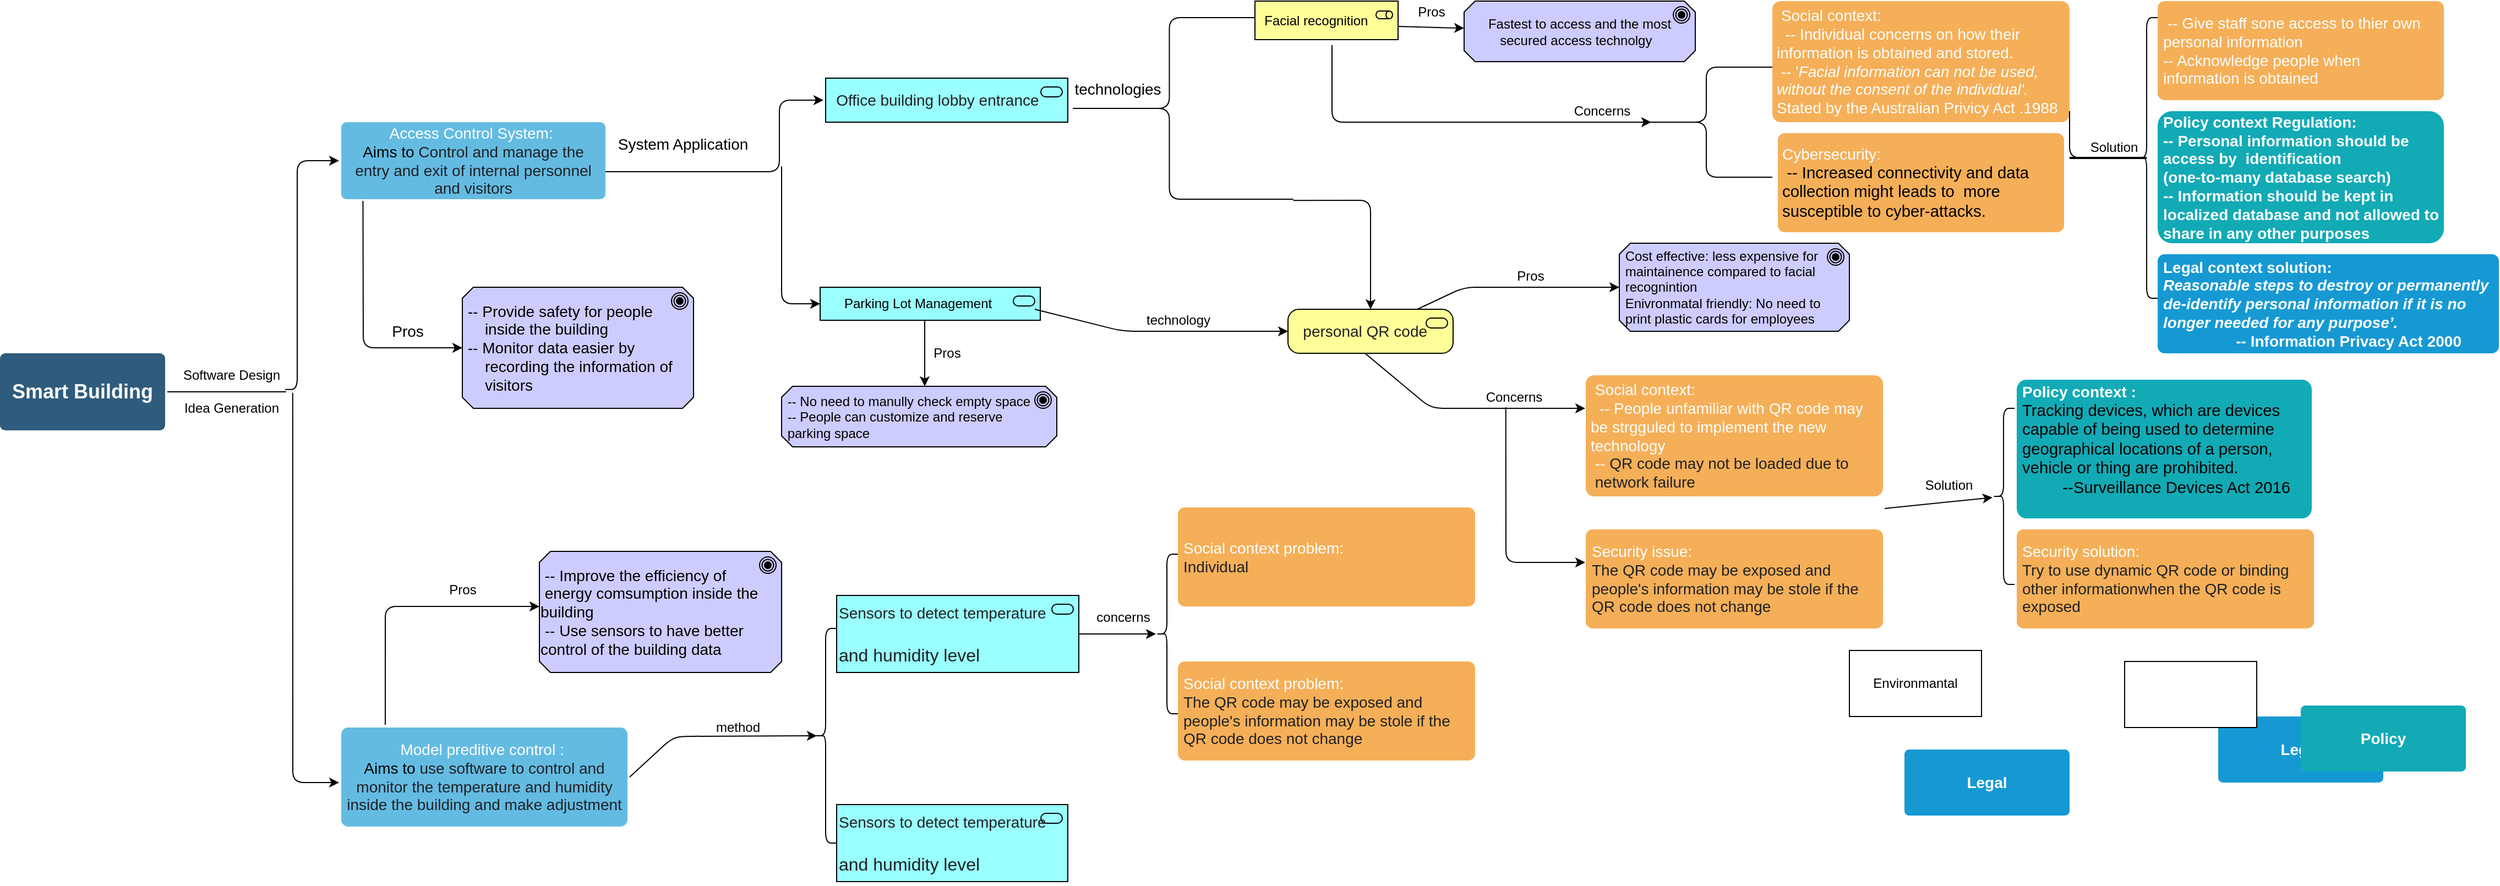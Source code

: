 <mxfile version="13.10.0" type="github">
  <diagram id="6a731a19-8d31-9384-78a2-239565b7b9f0" name="Page-1">
    <mxGraphModel dx="487" dy="197" grid="1" gridSize="10" guides="1" tooltips="1" connect="1" arrows="1" fold="1" page="1" pageScale="1" pageWidth="1169" pageHeight="827" background="#ffffff" math="0" shadow="0">
      <root>
        <mxCell id="0" />
        <mxCell id="1" parent="0" />
        <mxCell id="1749" value="&lt;font style=&quot;font-size: 18px&quot;&gt;Smart Building&lt;/font&gt;" style="rounded=1;whiteSpace=wrap;html=1;shadow=0;labelBackgroundColor=none;strokeColor=none;strokeWidth=3;fillColor=#2F5B7C;fontFamily=Helvetica;fontSize=16;fontColor=#FFFFFF;align=center;fontStyle=1;spacing=5;arcSize=7;perimeterSpacing=2;" parent="1" vertex="1">
          <mxGeometry x="60" y="330" width="150" height="70" as="geometry" />
        </mxCell>
        <mxCell id="1760" value="Legal" style="rounded=1;whiteSpace=wrap;html=1;shadow=0;labelBackgroundColor=none;strokeColor=none;strokeWidth=3;fillColor=#1699d3;fontFamily=Helvetica;fontSize=14;fontColor=#FFFFFF;align=center;spacing=5;fontStyle=1;arcSize=7;perimeterSpacing=2;" parent="1" vertex="1">
          <mxGeometry x="2075" y="660" width="150" height="60" as="geometry" />
        </mxCell>
        <mxCell id="1761" value="Access Control System&lt;font style=&quot;font-size: 14px&quot;&gt;:&amp;nbsp; &lt;br&gt;&lt;font color=&quot;#000000&quot;&gt;Aims to&lt;/font&gt;&amp;nbsp;&lt;span style=&quot;color: rgb(32 , 33 , 36) ; font-family: &amp;#34;arial&amp;#34; , sans-serif ; text-align: left&quot;&gt;&lt;font&gt;Control and manage the entry and exit of internal personnel and visitors&lt;/font&gt;&lt;/span&gt;&lt;/font&gt;" style="rounded=1;whiteSpace=wrap;html=1;shadow=0;labelBackgroundColor=none;strokeColor=none;strokeWidth=3;fillColor=#64bbe2;fontFamily=Helvetica;fontSize=14;fontColor=#FFFFFF;align=center;spacing=5;arcSize=7;perimeterSpacing=2;" parent="1" vertex="1">
          <mxGeometry x="370" y="120" width="240" height="70" as="geometry" />
        </mxCell>
        <mxCell id="1765" value="&lt;div style=&quot;text-align: left&quot;&gt;&lt;span&gt;&amp;nbsp;Social context:&lt;/span&gt;&lt;/div&gt;&lt;div style=&quot;text-align: left&quot;&gt;&lt;span&gt;&amp;nbsp; -- Individual concerns on how their information is obtained and stored.&amp;nbsp;&lt;/span&gt;&lt;/div&gt;&lt;div style=&quot;text-align: left&quot;&gt;&amp;nbsp;-- &#39;&lt;i&gt;Facial information can not be used,&lt;/i&gt;&lt;/div&gt;&lt;div style=&quot;text-align: left&quot;&gt;&lt;i&gt;without the consent of the individual&#39;.&lt;/i&gt; Stated by the Australian Privicy Act .1988&lt;/div&gt;" style="rounded=1;whiteSpace=wrap;html=1;shadow=0;labelBackgroundColor=none;strokeColor=none;strokeWidth=3;fillColor=#f5af58;fontFamily=Helvetica;fontSize=14;fontColor=#FFFFFF;align=center;spacing=5;arcSize=7;perimeterSpacing=2;" parent="1" vertex="1">
          <mxGeometry x="1670" y="10" width="270" height="110" as="geometry" />
        </mxCell>
        <mxCell id="1771" value="Policy" style="rounded=1;whiteSpace=wrap;html=1;shadow=0;labelBackgroundColor=none;strokeColor=none;strokeWidth=3;fillColor=#12aab5;fontFamily=Helvetica;fontSize=14;fontColor=#FFFFFF;align=center;spacing=5;fontStyle=1;arcSize=7;perimeterSpacing=2;" parent="1" vertex="1">
          <mxGeometry x="2150" y="650.0" width="150" height="60" as="geometry" />
        </mxCell>
        <mxCell id="OQ3E1-0agg7yZBkhoX3U-1786" value="" style="endArrow=none;html=1;exitX=1;exitY=0.5;exitDx=0;exitDy=0;" edge="1" parent="1" source="1749">
          <mxGeometry width="50" height="50" relative="1" as="geometry">
            <mxPoint x="380" y="390" as="sourcePoint" />
            <mxPoint x="320" y="365" as="targetPoint" />
          </mxGeometry>
        </mxCell>
        <mxCell id="OQ3E1-0agg7yZBkhoX3U-1787" value="Software Design" style="text;html=1;align=center;verticalAlign=middle;resizable=0;points=[];autosize=1;" vertex="1" parent="1">
          <mxGeometry x="220" y="340" width="100" height="20" as="geometry" />
        </mxCell>
        <mxCell id="OQ3E1-0agg7yZBkhoX3U-1788" value="Idea Generation" style="text;html=1;align=center;verticalAlign=middle;resizable=0;points=[];autosize=1;" vertex="1" parent="1">
          <mxGeometry x="220" y="370" width="100" height="20" as="geometry" />
        </mxCell>
        <mxCell id="OQ3E1-0agg7yZBkhoX3U-1792" value="" style="edgeStyle=elbowEdgeStyle;elbow=horizontal;endArrow=classic;html=1;exitX=0.99;exitY=1.143;exitDx=0;exitDy=0;exitPerimeter=0;entryX=0;entryY=0.5;entryDx=0;entryDy=0;" edge="1" parent="1" source="OQ3E1-0agg7yZBkhoX3U-1787" target="1761">
          <mxGeometry width="50" height="50" relative="1" as="geometry">
            <mxPoint x="340" y="280" as="sourcePoint" />
            <mxPoint x="390" y="230" as="targetPoint" />
            <Array as="points">
              <mxPoint x="330" y="250" />
              <mxPoint x="370" y="215" />
              <mxPoint x="350" y="190" />
              <mxPoint x="340" y="210" />
            </Array>
          </mxGeometry>
        </mxCell>
        <mxCell id="OQ3E1-0agg7yZBkhoX3U-1794" value="Environmantal" style="whiteSpace=wrap;html=1;" vertex="1" parent="1">
          <mxGeometry x="1740" y="600" width="120" height="60" as="geometry" />
        </mxCell>
        <mxCell id="OQ3E1-0agg7yZBkhoX3U-1795" value="" style="edgeStyle=elbowEdgeStyle;elbow=horizontal;endArrow=classic;html=1;exitX=1;exitY=0.5;exitDx=0;exitDy=0;" edge="1" parent="1">
          <mxGeometry width="50" height="50" relative="1" as="geometry">
            <mxPoint x="610" y="165" as="sourcePoint" />
            <mxPoint x="808" y="100" as="targetPoint" />
            <Array as="points">
              <mxPoint x="768" y="120" />
              <mxPoint x="708" y="140" />
              <mxPoint x="688" y="140" />
            </Array>
          </mxGeometry>
        </mxCell>
        <mxCell id="OQ3E1-0agg7yZBkhoX3U-1797" value="&lt;font style=&quot;font-size: 14px&quot;&gt;System Application&lt;/font&gt;" style="edgeLabel;html=1;align=center;verticalAlign=middle;resizable=0;points=[];" vertex="1" connectable="0" parent="OQ3E1-0agg7yZBkhoX3U-1795">
          <mxGeometry x="-0.558" y="6" relative="1" as="geometry">
            <mxPoint x="12" y="-19" as="offset" />
          </mxGeometry>
        </mxCell>
        <mxCell id="OQ3E1-0agg7yZBkhoX3U-1798" value="" style="whiteSpace=wrap;html=1;" vertex="1" parent="1">
          <mxGeometry x="1990" y="610" width="120" height="60" as="geometry" />
        </mxCell>
        <mxCell id="OQ3E1-0agg7yZBkhoX3U-1801" value="&lt;pre class=&quot;tw-data-text tw-text-large XcVN5d tw-ta&quot; id=&quot;tw-target-text&quot; dir=&quot;ltr&quot; style=&quot;line-height: 36px ; border: none ; padding: 2px 0.14em 2px 0px ; position: relative ; margin-top: -2px ; margin-bottom: -2px ; resize: none ; font-family: inherit ; overflow: hidden ; text-align: left ; width: 277px ; overflow-wrap: break-word ; color: rgb(32 , 33 , 36)&quot;&gt;&lt;span lang=&quot;en&quot;&gt;&lt;font style=&quot;font-size: 14px&quot;&gt;          Office building lobby entrance&lt;/font&gt;&lt;/span&gt;&lt;/pre&gt;" style="html=1;outlineConnect=0;whiteSpace=wrap;fillColor=#99ffff;shape=mxgraph.archimate.application;appType=service" vertex="1" parent="1">
          <mxGeometry x="810" y="80" width="220" height="40" as="geometry" />
        </mxCell>
        <mxCell id="OQ3E1-0agg7yZBkhoX3U-1803" value="&lt;font style=&quot;font-size: 14px&quot;&gt;Pros&lt;/font&gt;" style="text;html=1;align=center;verticalAlign=middle;resizable=0;points=[];autosize=1;" vertex="1" parent="1">
          <mxGeometry x="410" y="300" width="40" height="20" as="geometry" />
        </mxCell>
        <mxCell id="OQ3E1-0agg7yZBkhoX3U-1804" value="&lt;div style=&quot;text-align: left&quot;&gt;&lt;span style=&quot;font-size: 14px&quot;&gt;&amp;nbsp;-- Provide safety for people&amp;nbsp; &amp;nbsp; &amp;nbsp; &amp;nbsp; &amp;nbsp; &amp;nbsp; &amp;nbsp; &amp;nbsp;inside the building&lt;/span&gt;&lt;/div&gt;&lt;font style=&quot;font-size: 14px&quot;&gt;&lt;div style=&quot;text-align: left&quot;&gt;&lt;span&gt;&amp;nbsp;-- Monitor data easier by&amp;nbsp; &amp;nbsp; &amp;nbsp; &amp;nbsp; &amp;nbsp; &amp;nbsp; &amp;nbsp; &amp;nbsp; &amp;nbsp; &amp;nbsp;recording the information of&amp;nbsp; &amp;nbsp; &amp;nbsp; &amp;nbsp; &amp;nbsp;visitors&lt;/span&gt;&lt;/div&gt;&lt;/font&gt;" style="html=1;outlineConnect=0;whiteSpace=wrap;fillColor=#ccccff;shape=mxgraph.archimate.motiv;motivType=goal" vertex="1" parent="1">
          <mxGeometry x="480" y="270" width="210" height="110" as="geometry" />
        </mxCell>
        <mxCell id="OQ3E1-0agg7yZBkhoX3U-1809" value="&amp;nbsp; &amp;nbsp; &amp;nbsp; Parking Lot Management" style="html=1;outlineConnect=0;whiteSpace=wrap;fillColor=#99ffff;shape=mxgraph.archimate.application;appType=service;align=left;" vertex="1" parent="1">
          <mxGeometry x="805" y="270" width="200" height="30" as="geometry" />
        </mxCell>
        <mxCell id="OQ3E1-0agg7yZBkhoX3U-1814" value="&lt;pre class=&quot;tw-data-text tw-text-large XcVN5d tw-ta&quot; id=&quot;tw-target-text&quot; dir=&quot;ltr&quot; style=&quot;line-height: 36px ; border: none ; padding: 2px 0.14em 2px 0px ; position: relative ; margin-top: -2px ; margin-bottom: -2px ; resize: none ; font-family: inherit ; overflow: hidden ; width: 277px ; overflow-wrap: break-word ; color: rgb(32 , 33 , 36)&quot;&gt;&lt;span lang=&quot;en&quot;&gt;&lt;font style=&quot;font-size: 14px&quot;&gt;Sensors to detect temperature &lt;/font&gt;&lt;/span&gt;&lt;/pre&gt;&lt;pre class=&quot;tw-data-text tw-text-large XcVN5d tw-ta&quot; id=&quot;tw-target-text&quot; dir=&quot;ltr&quot; style=&quot;line-height: 36px ; border: none ; padding: 2px 0.14em 2px 0px ; position: relative ; margin-top: -2px ; margin-bottom: -2px ; resize: none ; font-family: inherit ; overflow: hidden ; width: 277px ; overflow-wrap: break-word ; color: rgb(32 , 33 , 36)&quot;&gt;&lt;font size=&quot;3&quot;&gt;and humidity level&lt;/font&gt;&lt;/pre&gt;" style="html=1;outlineConnect=0;whiteSpace=wrap;fillColor=#99ffff;shape=mxgraph.archimate.application;appType=service;align=left;" vertex="1" parent="1">
          <mxGeometry x="820" y="550" width="220" height="70" as="geometry" />
        </mxCell>
        <mxCell id="OQ3E1-0agg7yZBkhoX3U-1815" value="" style="shape=curlyBracket;whiteSpace=wrap;html=1;rounded=1;size=0.45;" vertex="1" parent="1">
          <mxGeometry x="1030" y="25" width="205" height="165" as="geometry" />
        </mxCell>
        <mxCell id="OQ3E1-0agg7yZBkhoX3U-1823" value="" style="endArrow=classic;html=1;" edge="1" parent="1" target="OQ3E1-0agg7yZBkhoX3U-1809">
          <mxGeometry width="50" height="50" relative="1" as="geometry">
            <mxPoint x="770" y="160" as="sourcePoint" />
            <mxPoint x="1130" y="160" as="targetPoint" />
            <Array as="points">
              <mxPoint x="770" y="285" />
            </Array>
          </mxGeometry>
        </mxCell>
        <mxCell id="OQ3E1-0agg7yZBkhoX3U-1825" value="&lt;font style=&quot;font-size: 14px&quot;&gt;technologies&lt;/font&gt;" style="text;html=1;align=center;verticalAlign=middle;resizable=0;points=[];autosize=1;" vertex="1" parent="1">
          <mxGeometry x="1030" y="80" width="90" height="20" as="geometry" />
        </mxCell>
        <mxCell id="OQ3E1-0agg7yZBkhoX3U-1826" value="&amp;nbsp; Facial&amp;nbsp;recognition" style="html=1;outlineConnect=0;whiteSpace=wrap;fillColor=#ffff99;shape=mxgraph.archimate.application;appType=role;align=left;" vertex="1" parent="1">
          <mxGeometry x="1200" y="10" width="130" height="35" as="geometry" />
        </mxCell>
        <mxCell id="OQ3E1-0agg7yZBkhoX3U-1828" value="&lt;pre class=&quot;tw-data-text tw-text-large XcVN5d tw-ta&quot; id=&quot;tw-target-text&quot; dir=&quot;ltr&quot; style=&quot;line-height: 36px ; border: none ; padding: 2px 0.14em 2px 0px ; position: relative ; margin-top: -2px ; margin-bottom: -2px ; resize: none ; font-family: inherit ; overflow: hidden ; width: 277px ; overflow-wrap: break-word ; color: rgb(32 , 33 , 36)&quot;&gt;&lt;span lang=&quot;en&quot;&gt;&lt;font style=&quot;font-size: 14px&quot;&gt;   personal QR code&lt;/font&gt;&lt;/span&gt;&lt;/pre&gt;" style="html=1;outlineConnect=0;whiteSpace=wrap;fillColor=#ffff99;shape=mxgraph.archimate.business;busType=service;align=left;" vertex="1" parent="1">
          <mxGeometry x="1230" y="290" width="150" height="40" as="geometry" />
        </mxCell>
        <mxCell id="OQ3E1-0agg7yZBkhoX3U-1830" value="" style="endArrow=classic;html=1;exitX=0.089;exitY=0.993;exitDx=0;exitDy=0;exitPerimeter=0;entryX=0;entryY=0.5;entryDx=0;entryDy=0;entryPerimeter=0;" edge="1" parent="1" source="1761" target="OQ3E1-0agg7yZBkhoX3U-1804">
          <mxGeometry width="50" height="50" relative="1" as="geometry">
            <mxPoint x="620" y="320" as="sourcePoint" />
            <mxPoint x="670" y="270" as="targetPoint" />
            <Array as="points">
              <mxPoint x="390" y="325" />
            </Array>
          </mxGeometry>
        </mxCell>
        <mxCell id="OQ3E1-0agg7yZBkhoX3U-1833" value="" style="endArrow=classic;html=1;" edge="1" parent="1" target="OQ3E1-0agg7yZBkhoX3U-1835">
          <mxGeometry width="50" height="50" relative="1" as="geometry">
            <mxPoint x="1330" y="33" as="sourcePoint" />
            <mxPoint x="1410" y="20" as="targetPoint" />
          </mxGeometry>
        </mxCell>
        <mxCell id="OQ3E1-0agg7yZBkhoX3U-1834" value="Pros" style="text;html=1;align=center;verticalAlign=middle;resizable=0;points=[];autosize=1;" vertex="1" parent="1">
          <mxGeometry x="1340" y="10" width="40" height="20" as="geometry" />
        </mxCell>
        <mxCell id="OQ3E1-0agg7yZBkhoX3U-1835" value="Fastest to access and the most secured access technolgy&amp;nbsp;&amp;nbsp;" style="html=1;outlineConnect=0;whiteSpace=wrap;fillColor=#ccccff;shape=mxgraph.archimate.motiv;motivType=goal" vertex="1" parent="1">
          <mxGeometry x="1390" y="10" width="210" height="55" as="geometry" />
        </mxCell>
        <mxCell id="OQ3E1-0agg7yZBkhoX3U-1837" value="" style="endArrow=classic;html=1;" edge="1" parent="1">
          <mxGeometry width="50" height="50" relative="1" as="geometry">
            <mxPoint x="1270" y="50" as="sourcePoint" />
            <mxPoint x="1560" y="120" as="targetPoint" />
            <Array as="points">
              <mxPoint x="1270" y="120" />
            </Array>
          </mxGeometry>
        </mxCell>
        <mxCell id="OQ3E1-0agg7yZBkhoX3U-1838" value="Concerns" style="text;html=1;align=center;verticalAlign=middle;resizable=0;points=[];autosize=1;" vertex="1" parent="1">
          <mxGeometry x="1480" y="100" width="70" height="20" as="geometry" />
        </mxCell>
        <mxCell id="OQ3E1-0agg7yZBkhoX3U-1840" value="Policy context Regulation:&lt;br&gt;-- Personal information should be access by&amp;nbsp; identification&lt;br&gt;(one-to-many database search)&lt;br&gt;-- Information should be kept in localized database and not allowed to share in any other purposes" style="rounded=1;whiteSpace=wrap;html=1;shadow=0;labelBackgroundColor=none;strokeColor=none;strokeWidth=3;fillColor=#12aab5;fontFamily=Helvetica;fontSize=14;fontColor=#FFFFFF;align=left;spacing=5;fontStyle=1;arcSize=11;perimeterSpacing=2;" vertex="1" parent="1">
          <mxGeometry x="2020" y="110" width="260" height="120" as="geometry" />
        </mxCell>
        <mxCell id="OQ3E1-0agg7yZBkhoX3U-1841" value="Legal context solution:&amp;nbsp;&lt;br&gt;&lt;i&gt;Reasonable steps to destroy or permanently de-identify personal information if it is no longer needed for any purpose’.&amp;nbsp;&lt;/i&gt; &lt;br&gt;&amp;nbsp; &amp;nbsp; &amp;nbsp; &amp;nbsp; &amp;nbsp; &amp;nbsp; &amp;nbsp; &amp;nbsp; &amp;nbsp;-- Information Privacy Act 2000" style="rounded=1;whiteSpace=wrap;html=1;shadow=0;labelBackgroundColor=none;strokeColor=none;strokeWidth=3;fillColor=#1699d3;fontFamily=Helvetica;fontSize=14;fontColor=#FFFFFF;align=left;spacing=5;fontStyle=1;arcSize=7;perimeterSpacing=2;" vertex="1" parent="1">
          <mxGeometry x="2020" y="240" width="310" height="90" as="geometry" />
        </mxCell>
        <mxCell id="OQ3E1-0agg7yZBkhoX3U-1844" value="" style="shape=curlyBracket;whiteSpace=wrap;html=1;rounded=1;size=0.5;" vertex="1" parent="1">
          <mxGeometry x="1550" y="70" width="120" height="100" as="geometry" />
        </mxCell>
        <mxCell id="OQ3E1-0agg7yZBkhoX3U-1850" value="&lt;div style=&quot;text-align: left&quot;&gt;&lt;span&gt;Cybersecurity:&lt;/span&gt;&lt;/div&gt;&lt;div style=&quot;text-align: left&quot;&gt;&lt;span id=&quot;docs-internal-guid-464443f5-7fff-3725-f938-a6052675c688&quot;&gt;&lt;span style=&quot;font-size: 11pt ; font-family: &amp;#34;arial&amp;#34; ; color: rgb(0 , 0 , 0) ; background-color: transparent ; vertical-align: baseline&quot;&gt;&amp;nbsp;-- Increased connectivity and data collection might leads to&amp;nbsp; more susceptible to cyber-attacks.&lt;/span&gt;&lt;/span&gt;&lt;span&gt;&lt;br&gt;&lt;/span&gt;&lt;/div&gt;" style="rounded=1;whiteSpace=wrap;html=1;shadow=0;labelBackgroundColor=none;strokeColor=none;strokeWidth=3;fillColor=#f5af58;fontFamily=Helvetica;fontSize=14;fontColor=#FFFFFF;align=center;spacing=5;arcSize=7;perimeterSpacing=2;" vertex="1" parent="1">
          <mxGeometry x="1675" y="130" width="260" height="90" as="geometry" />
        </mxCell>
        <mxCell id="OQ3E1-0agg7yZBkhoX3U-1852" value="" style="shape=curlyBracket;whiteSpace=wrap;html=1;rounded=1;" vertex="1" parent="1">
          <mxGeometry x="2000" y="25" width="20" height="255" as="geometry" />
        </mxCell>
        <mxCell id="OQ3E1-0agg7yZBkhoX3U-1856" value="" style="line;strokeWidth=2;html=1;" vertex="1" parent="1">
          <mxGeometry x="1940" y="132.5" width="70" height="40" as="geometry" />
        </mxCell>
        <mxCell id="OQ3E1-0agg7yZBkhoX3U-1857" value="Solution" style="text;html=1;align=center;verticalAlign=middle;resizable=0;points=[];autosize=1;" vertex="1" parent="1">
          <mxGeometry x="1950" y="132.5" width="60" height="20" as="geometry" />
        </mxCell>
        <mxCell id="OQ3E1-0agg7yZBkhoX3U-1861" value="&lt;div&gt;&amp;nbsp;-- Give staff sone access to thier own personal information&lt;/div&gt;&lt;div&gt;-- Acknowledge people when information is obtained&amp;nbsp;&lt;/div&gt;" style="rounded=1;whiteSpace=wrap;html=1;shadow=0;labelBackgroundColor=none;strokeColor=none;strokeWidth=3;fillColor=#f5af58;fontFamily=Helvetica;fontSize=14;fontColor=#FFFFFF;align=left;spacing=5;arcSize=7;perimeterSpacing=2;" vertex="1" parent="1">
          <mxGeometry x="2020" y="10" width="260" height="90" as="geometry" />
        </mxCell>
        <mxCell id="OQ3E1-0agg7yZBkhoX3U-1865" value="" style="edgeStyle=elbowEdgeStyle;html=1;endArrow=none;elbow=vertical" edge="1" parent="1">
          <mxGeometry width="100" height="75" relative="1" as="geometry">
            <mxPoint x="1940" y="110" as="sourcePoint" />
            <mxPoint x="2010" y="153" as="targetPoint" />
            <Array as="points">
              <mxPoint x="2050" y="152.5" />
            </Array>
          </mxGeometry>
        </mxCell>
        <mxCell id="OQ3E1-0agg7yZBkhoX3U-1867" value="" style="endArrow=classic;html=1;exitX=0.999;exitY=1.007;exitDx=0;exitDy=0;exitPerimeter=0;" edge="1" parent="1" source="OQ3E1-0agg7yZBkhoX3U-1815" target="OQ3E1-0agg7yZBkhoX3U-1828">
          <mxGeometry width="50" height="50" relative="1" as="geometry">
            <mxPoint x="1140" y="220" as="sourcePoint" />
            <mxPoint x="1190" y="170" as="targetPoint" />
            <Array as="points">
              <mxPoint x="1305" y="191" />
            </Array>
          </mxGeometry>
        </mxCell>
        <mxCell id="OQ3E1-0agg7yZBkhoX3U-1870" value="Pros" style="text;html=1;align=center;verticalAlign=middle;resizable=0;points=[];autosize=1;" vertex="1" parent="1">
          <mxGeometry x="1430" y="250" width="40" height="20" as="geometry" />
        </mxCell>
        <mxCell id="OQ3E1-0agg7yZBkhoX3U-1872" value="&amp;nbsp;Cost effective: less expensive for&amp;nbsp; &amp;nbsp; &amp;nbsp;maintainence compared to facial&amp;nbsp; &amp;nbsp;recognintion&lt;br&gt;&amp;nbsp;Enivronmatal friendly: No need to&amp;nbsp; &amp;nbsp;print plastic cards for employees" style="html=1;outlineConnect=0;whiteSpace=wrap;fillColor=#ccccff;shape=mxgraph.archimate.motiv;motivType=goal;align=left;" vertex="1" parent="1">
          <mxGeometry x="1531" y="230" width="209" height="80" as="geometry" />
        </mxCell>
        <mxCell id="OQ3E1-0agg7yZBkhoX3U-1874" value="" style="endArrow=classic;html=1;entryX=0;entryY=0.5;entryDx=0;entryDy=0;entryPerimeter=0;" edge="1" parent="1" source="OQ3E1-0agg7yZBkhoX3U-1828" target="OQ3E1-0agg7yZBkhoX3U-1872">
          <mxGeometry width="50" height="50" relative="1" as="geometry">
            <mxPoint x="1660" y="260" as="sourcePoint" />
            <mxPoint x="1710" y="210" as="targetPoint" />
            <Array as="points">
              <mxPoint x="1390" y="270" />
            </Array>
          </mxGeometry>
        </mxCell>
        <mxCell id="OQ3E1-0agg7yZBkhoX3U-1875" value="" style="endArrow=classic;html=1;" edge="1" parent="1">
          <mxGeometry width="50" height="50" relative="1" as="geometry">
            <mxPoint x="1300" y="330" as="sourcePoint" />
            <mxPoint x="1500" y="380" as="targetPoint" />
            <Array as="points">
              <mxPoint x="1360" y="380" />
            </Array>
          </mxGeometry>
        </mxCell>
        <mxCell id="OQ3E1-0agg7yZBkhoX3U-1876" value="Concerns" style="text;html=1;align=center;verticalAlign=middle;resizable=0;points=[];autosize=1;" vertex="1" parent="1">
          <mxGeometry x="1400" y="360" width="70" height="20" as="geometry" />
        </mxCell>
        <mxCell id="OQ3E1-0agg7yZBkhoX3U-1877" value="Policy context :&lt;br&gt;&lt;div&gt;&lt;span style=&quot;background-color: transparent ; color: rgb(0 , 0 , 0) ; font-family: &amp;#34;arial&amp;#34; ; font-size: 11pt ; font-weight: normal&quot;&gt;Tracking devices, which are devices capable of being used to determine geographical locations of a person, vehicle or thing are prohibited.&lt;/span&gt;&lt;/div&gt;&lt;span style=&quot;font-weight: normal&quot; id=&quot;docs-internal-guid-af035585-7fff-b4e9-70bb-cd1d4c109b5f&quot;&gt;&lt;span style=&quot;font-size: 11pt ; font-family: &amp;#34;arial&amp;#34; ; color: rgb(0 , 0 , 0) ; background-color: transparent ; vertical-align: baseline&quot;&gt;&amp;nbsp; &amp;nbsp; &amp;nbsp; &amp;nbsp; &amp;nbsp;--Surveillance Devices Act 2016&lt;/span&gt;&lt;/span&gt;&lt;div&gt;&lt;br&gt;&lt;/div&gt;" style="rounded=1;whiteSpace=wrap;html=1;shadow=0;labelBackgroundColor=none;strokeColor=none;strokeWidth=3;fillColor=#12aab5;fontFamily=Helvetica;fontSize=14;fontColor=#FFFFFF;align=left;spacing=5;fontStyle=1;arcSize=7;perimeterSpacing=2;" vertex="1" parent="1">
          <mxGeometry x="1892" y="354" width="268" height="126" as="geometry" />
        </mxCell>
        <mxCell id="OQ3E1-0agg7yZBkhoX3U-1878" value="Legal" style="rounded=1;whiteSpace=wrap;html=1;shadow=0;labelBackgroundColor=none;strokeColor=none;strokeWidth=3;fillColor=#1699d3;fontFamily=Helvetica;fontSize=14;fontColor=#FFFFFF;align=center;spacing=5;fontStyle=1;arcSize=7;perimeterSpacing=2;" vertex="1" parent="1">
          <mxGeometry x="1790" y="690" width="150" height="60" as="geometry" />
        </mxCell>
        <mxCell id="OQ3E1-0agg7yZBkhoX3U-1880" value="&lt;div style=&quot;text-align: left&quot;&gt;&lt;span&gt;&amp;nbsp;Social context:&lt;/span&gt;&lt;/div&gt;&lt;div style=&quot;text-align: left&quot;&gt;&lt;span&gt;&amp;nbsp; -- People unfamiliar with QR code may be strgguled to implement the new technology&lt;/span&gt;&lt;/div&gt;&lt;div style=&quot;text-align: left&quot;&gt;&lt;span&gt;&amp;nbsp;--&amp;nbsp;&lt;/span&gt;&lt;span style=&quot;color: rgb(32 , 33 , 36) ; font-family: inherit&quot;&gt;&lt;font style=&quot;font-size: 14px&quot;&gt;QR code may not be loaded due to&amp;nbsp; &amp;nbsp;network failure&lt;/font&gt;&lt;/span&gt;&lt;/div&gt;" style="rounded=1;whiteSpace=wrap;html=1;shadow=0;labelBackgroundColor=none;strokeColor=none;strokeWidth=3;fillColor=#f5af58;fontFamily=Helvetica;fontSize=14;fontColor=#FFFFFF;align=center;spacing=5;arcSize=7;perimeterSpacing=2;" vertex="1" parent="1">
          <mxGeometry x="1500.5" y="350" width="270" height="110" as="geometry" />
        </mxCell>
        <mxCell id="OQ3E1-0agg7yZBkhoX3U-1881" value="" style="endArrow=classic;html=1;exitX=0.398;exitY=0.957;exitDx=0;exitDy=0;exitPerimeter=0;" edge="1" parent="1" source="OQ3E1-0agg7yZBkhoX3U-1876">
          <mxGeometry width="50" height="50" relative="1" as="geometry">
            <mxPoint x="1730" y="240" as="sourcePoint" />
            <mxPoint x="1500" y="520" as="targetPoint" />
            <Array as="points">
              <mxPoint x="1428" y="520" />
            </Array>
          </mxGeometry>
        </mxCell>
        <mxCell id="OQ3E1-0agg7yZBkhoX3U-1882" value="&lt;div&gt;Security issue:&lt;/div&gt;&lt;span style=&quot;color: rgb(32 , 33 , 36) ; font-family: &amp;#34;arial&amp;#34; , sans-serif&quot;&gt;&lt;font style=&quot;font-size: 14px&quot;&gt;The QR code may be exposed and people&#39;s information may be stole if the QR code does not change&lt;/font&gt;&lt;/span&gt;" style="rounded=1;whiteSpace=wrap;html=1;shadow=0;labelBackgroundColor=none;strokeColor=none;strokeWidth=3;fillColor=#f5af58;fontFamily=Helvetica;fontSize=14;fontColor=#FFFFFF;align=left;spacing=5;arcSize=7;perimeterSpacing=2;" vertex="1" parent="1">
          <mxGeometry x="1500.5" y="490" width="270" height="90" as="geometry" />
        </mxCell>
        <mxCell id="OQ3E1-0agg7yZBkhoX3U-1883" value="" style="endArrow=classic;html=1;" edge="1" parent="1" target="OQ3E1-0agg7yZBkhoX3U-1886">
          <mxGeometry width="50" height="50" relative="1" as="geometry">
            <mxPoint x="1772" y="471" as="sourcePoint" />
            <mxPoint x="1870" y="512" as="targetPoint" />
          </mxGeometry>
        </mxCell>
        <mxCell id="OQ3E1-0agg7yZBkhoX3U-1885" value="Solution" style="text;html=1;align=center;verticalAlign=middle;resizable=0;points=[];autosize=1;" vertex="1" parent="1">
          <mxGeometry x="1800" y="440" width="60" height="20" as="geometry" />
        </mxCell>
        <mxCell id="OQ3E1-0agg7yZBkhoX3U-1886" value="" style="shape=curlyBracket;whiteSpace=wrap;html=1;rounded=1;size=0.5;" vertex="1" parent="1">
          <mxGeometry x="1870" y="380" width="20" height="160" as="geometry" />
        </mxCell>
        <mxCell id="OQ3E1-0agg7yZBkhoX3U-1888" value="&lt;div&gt;Security solution:&lt;/div&gt;&lt;font color=&quot;#202124&quot; face=&quot;arial, sans-serif&quot;&gt;Try to use dynamic QR code or b&lt;/font&gt;&lt;span style=&quot;color: rgb(32 , 33 , 36) ; font-family: inherit&quot;&gt;&lt;font style=&quot;font-size: 14px&quot;&gt;inding other information&lt;/font&gt;&lt;/span&gt;&lt;span style=&quot;color: rgb(32 , 33 , 36) ; font-family: &amp;#34;arial&amp;#34; , sans-serif&quot;&gt;when the QR code is exposed&amp;nbsp;&lt;/span&gt;" style="rounded=1;whiteSpace=wrap;html=1;shadow=0;labelBackgroundColor=none;strokeColor=none;strokeWidth=3;fillColor=#f5af58;fontFamily=Helvetica;fontSize=14;fontColor=#FFFFFF;align=left;spacing=5;arcSize=7;perimeterSpacing=2;" vertex="1" parent="1">
          <mxGeometry x="1892" y="490" width="270" height="90" as="geometry" />
        </mxCell>
        <mxCell id="OQ3E1-0agg7yZBkhoX3U-1892" value="" style="endArrow=classic;html=1;" edge="1" parent="1">
          <mxGeometry width="50" height="50" relative="1" as="geometry">
            <mxPoint x="900" y="300" as="sourcePoint" />
            <mxPoint x="900" y="360" as="targetPoint" />
          </mxGeometry>
        </mxCell>
        <mxCell id="OQ3E1-0agg7yZBkhoX3U-1893" value="&amp;nbsp;-- No need to manully check empty space&lt;br&gt;&amp;nbsp;-- People can customize and reserve&amp;nbsp; &amp;nbsp; &amp;nbsp; &amp;nbsp; &amp;nbsp; &amp;nbsp; &amp;nbsp; &amp;nbsp;parking space&amp;nbsp;" style="html=1;outlineConnect=0;whiteSpace=wrap;fillColor=#ccccff;shape=mxgraph.archimate.motiv;motivType=goal;align=left;" vertex="1" parent="1">
          <mxGeometry x="770" y="360" width="250" height="55" as="geometry" />
        </mxCell>
        <mxCell id="OQ3E1-0agg7yZBkhoX3U-1894" value="Pros" style="text;html=1;align=center;verticalAlign=middle;resizable=0;points=[];autosize=1;" vertex="1" parent="1">
          <mxGeometry x="900" y="320" width="40" height="20" as="geometry" />
        </mxCell>
        <mxCell id="OQ3E1-0agg7yZBkhoX3U-1895" value="" style="endArrow=classic;html=1;entryX=0;entryY=0.5;entryDx=0;entryDy=0;entryPerimeter=0;" edge="1" parent="1" target="OQ3E1-0agg7yZBkhoX3U-1828">
          <mxGeometry width="50" height="50" relative="1" as="geometry">
            <mxPoint x="1000" y="290" as="sourcePoint" />
            <mxPoint x="1260" y="340" as="targetPoint" />
            <Array as="points">
              <mxPoint x="1080" y="310" />
            </Array>
          </mxGeometry>
        </mxCell>
        <mxCell id="OQ3E1-0agg7yZBkhoX3U-1896" value="technology" style="text;html=1;align=center;verticalAlign=middle;resizable=0;points=[];autosize=1;" vertex="1" parent="1">
          <mxGeometry x="1095" y="290" width="70" height="20" as="geometry" />
        </mxCell>
        <mxCell id="OQ3E1-0agg7yZBkhoX3U-1898" value="Model preditive control&amp;nbsp;&lt;font style=&quot;font-size: 14px&quot;&gt;:&amp;nbsp; &lt;br&gt;&lt;font color=&quot;#000000&quot;&gt;Aims to&lt;/font&gt;&amp;nbsp;&lt;span style=&quot;color: rgb(32 , 33 , 36) ; font-family: &amp;#34;arial&amp;#34; , sans-serif ; text-align: left&quot;&gt;&lt;font&gt;use software to control and monitor the temperature and humidity inside the building and make adjustment&lt;/font&gt;&lt;/span&gt;&lt;/font&gt;" style="rounded=1;whiteSpace=wrap;html=1;shadow=0;labelBackgroundColor=none;strokeColor=none;strokeWidth=3;fillColor=#64bbe2;fontFamily=Helvetica;fontSize=14;fontColor=#FFFFFF;align=center;spacing=5;arcSize=7;perimeterSpacing=2;" vertex="1" parent="1">
          <mxGeometry x="370" y="670" width="260" height="90" as="geometry" />
        </mxCell>
        <mxCell id="OQ3E1-0agg7yZBkhoX3U-1899" value="" style="endArrow=classic;html=1;exitX=1.059;exitY=-0.206;exitDx=0;exitDy=0;exitPerimeter=0;" edge="1" parent="1" source="OQ3E1-0agg7yZBkhoX3U-1788">
          <mxGeometry width="50" height="50" relative="1" as="geometry">
            <mxPoint x="360" y="390" as="sourcePoint" />
            <mxPoint x="368" y="720" as="targetPoint" />
            <Array as="points">
              <mxPoint x="326" y="720" />
            </Array>
          </mxGeometry>
        </mxCell>
        <mxCell id="OQ3E1-0agg7yZBkhoX3U-1900" value="" style="endArrow=classic;html=1;exitX=0.159;exitY=-0.005;exitDx=0;exitDy=0;exitPerimeter=0;" edge="1" parent="1" source="OQ3E1-0agg7yZBkhoX3U-1898">
          <mxGeometry width="50" height="50" relative="1" as="geometry">
            <mxPoint x="840" y="490" as="sourcePoint" />
            <mxPoint x="550" y="560" as="targetPoint" />
            <Array as="points">
              <mxPoint x="410" y="560" />
            </Array>
          </mxGeometry>
        </mxCell>
        <mxCell id="OQ3E1-0agg7yZBkhoX3U-1901" value="&lt;div style=&quot;text-align: left&quot;&gt;&lt;span style=&quot;font-size: 14px&quot;&gt;&amp;nbsp;-- Improve the efficiency of&amp;nbsp; &amp;nbsp; &amp;nbsp; &amp;nbsp; &amp;nbsp; &amp;nbsp; &amp;nbsp;energy&amp;nbsp;&lt;/span&gt;&lt;span style=&quot;font-size: 14px&quot;&gt;comsumption inside the building&lt;/span&gt;&lt;/div&gt;&lt;font style=&quot;font-size: 14px&quot;&gt;&lt;div style=&quot;text-align: left&quot;&gt;&lt;span&gt;&amp;nbsp;-- Use sensors to have better control of the building data&amp;nbsp;&amp;nbsp;&lt;/span&gt;&lt;/div&gt;&lt;/font&gt;" style="html=1;outlineConnect=0;whiteSpace=wrap;fillColor=#ccccff;shape=mxgraph.archimate.motiv;motivType=goal" vertex="1" parent="1">
          <mxGeometry x="550" y="510" width="220" height="110" as="geometry" />
        </mxCell>
        <mxCell id="OQ3E1-0agg7yZBkhoX3U-1902" value="Pros" style="text;html=1;align=center;verticalAlign=middle;resizable=0;points=[];autosize=1;" vertex="1" parent="1">
          <mxGeometry x="460" y="535" width="40" height="20" as="geometry" />
        </mxCell>
        <mxCell id="OQ3E1-0agg7yZBkhoX3U-1903" value="" style="endArrow=classic;html=1;exitX=1;exitY=0.5;exitDx=0;exitDy=0;entryX=0.1;entryY=0.5;entryDx=0;entryDy=0;entryPerimeter=0;" edge="1" parent="1" source="OQ3E1-0agg7yZBkhoX3U-1898" target="OQ3E1-0agg7yZBkhoX3U-1905">
          <mxGeometry width="50" height="50" relative="1" as="geometry">
            <mxPoint x="800" y="650" as="sourcePoint" />
            <mxPoint x="800" y="715" as="targetPoint" />
            <Array as="points">
              <mxPoint x="670" y="680" />
              <mxPoint x="680" y="678" />
            </Array>
          </mxGeometry>
        </mxCell>
        <mxCell id="OQ3E1-0agg7yZBkhoX3U-1904" value="method" style="text;html=1;align=center;verticalAlign=middle;resizable=0;points=[];autosize=1;" vertex="1" parent="1">
          <mxGeometry x="700" y="660" width="60" height="20" as="geometry" />
        </mxCell>
        <mxCell id="OQ3E1-0agg7yZBkhoX3U-1905" value="" style="shape=curlyBracket;whiteSpace=wrap;html=1;rounded=1;" vertex="1" parent="1">
          <mxGeometry x="800" y="580" width="20" height="195" as="geometry" />
        </mxCell>
        <mxCell id="OQ3E1-0agg7yZBkhoX3U-1907" value="&lt;pre class=&quot;tw-data-text tw-text-large XcVN5d tw-ta&quot; id=&quot;tw-target-text&quot; dir=&quot;ltr&quot; style=&quot;line-height: 36px ; border: none ; padding: 2px 0.14em 2px 0px ; position: relative ; margin-top: -2px ; margin-bottom: -2px ; resize: none ; font-family: inherit ; overflow: hidden ; width: 277px ; overflow-wrap: break-word ; color: rgb(32 , 33 , 36)&quot;&gt;&lt;span lang=&quot;en&quot;&gt;&lt;font style=&quot;font-size: 14px&quot;&gt;Sensors to detect temperature &lt;/font&gt;&lt;/span&gt;&lt;/pre&gt;&lt;pre class=&quot;tw-data-text tw-text-large XcVN5d tw-ta&quot; id=&quot;tw-target-text&quot; dir=&quot;ltr&quot; style=&quot;line-height: 36px ; border: none ; padding: 2px 0.14em 2px 0px ; position: relative ; margin-top: -2px ; margin-bottom: -2px ; resize: none ; font-family: inherit ; overflow: hidden ; width: 277px ; overflow-wrap: break-word ; color: rgb(32 , 33 , 36)&quot;&gt;&lt;font size=&quot;3&quot;&gt;and humidity level&lt;/font&gt;&lt;/pre&gt;" style="html=1;outlineConnect=0;whiteSpace=wrap;fillColor=#99ffff;shape=mxgraph.archimate.application;appType=service;align=left;" vertex="1" parent="1">
          <mxGeometry x="820" y="740" width="210" height="70" as="geometry" />
        </mxCell>
        <mxCell id="OQ3E1-0agg7yZBkhoX3U-1908" value="" style="endArrow=classic;html=1;exitX=1;exitY=0.5;exitDx=0;exitDy=0;exitPerimeter=0;" edge="1" parent="1" source="OQ3E1-0agg7yZBkhoX3U-1814" target="OQ3E1-0agg7yZBkhoX3U-1909">
          <mxGeometry width="50" height="50" relative="1" as="geometry">
            <mxPoint x="830" y="410" as="sourcePoint" />
            <mxPoint x="1120" y="675" as="targetPoint" />
          </mxGeometry>
        </mxCell>
        <mxCell id="OQ3E1-0agg7yZBkhoX3U-1909" value="" style="shape=curlyBracket;whiteSpace=wrap;html=1;rounded=1;" vertex="1" parent="1">
          <mxGeometry x="1110" y="512.5" width="20" height="145" as="geometry" />
        </mxCell>
        <mxCell id="OQ3E1-0agg7yZBkhoX3U-1912" value="&lt;div&gt;Social context problem:&lt;/div&gt;&lt;span style=&quot;color: rgb(32 , 33 , 36) ; font-family: &amp;#34;arial&amp;#34; , sans-serif&quot;&gt;&lt;font style=&quot;font-size: 14px&quot;&gt;The QR code may be exposed and people&#39;s information may be stole if the QR code does not change&lt;/font&gt;&lt;/span&gt;" style="rounded=1;whiteSpace=wrap;html=1;shadow=0;labelBackgroundColor=none;strokeColor=none;strokeWidth=3;fillColor=#f5af58;fontFamily=Helvetica;fontSize=14;fontColor=#FFFFFF;align=left;spacing=5;arcSize=7;perimeterSpacing=2;" vertex="1" parent="1">
          <mxGeometry x="1130" y="610" width="270" height="90" as="geometry" />
        </mxCell>
        <mxCell id="OQ3E1-0agg7yZBkhoX3U-1913" value="&lt;div&gt;Social context problem:&lt;/div&gt;&lt;font color=&quot;#202124&quot; face=&quot;arial, sans-serif&quot;&gt;Individual&amp;nbsp;&lt;/font&gt;" style="rounded=1;whiteSpace=wrap;html=1;shadow=0;labelBackgroundColor=none;strokeColor=none;strokeWidth=3;fillColor=#f5af58;fontFamily=Helvetica;fontSize=14;fontColor=#FFFFFF;align=left;spacing=5;arcSize=7;perimeterSpacing=2;" vertex="1" parent="1">
          <mxGeometry x="1130" y="470" width="270" height="90" as="geometry" />
        </mxCell>
        <mxCell id="OQ3E1-0agg7yZBkhoX3U-1914" value="concerns" style="text;html=1;align=center;verticalAlign=middle;resizable=0;points=[];autosize=1;" vertex="1" parent="1">
          <mxGeometry x="1050" y="560" width="60" height="20" as="geometry" />
        </mxCell>
      </root>
    </mxGraphModel>
  </diagram>
</mxfile>
